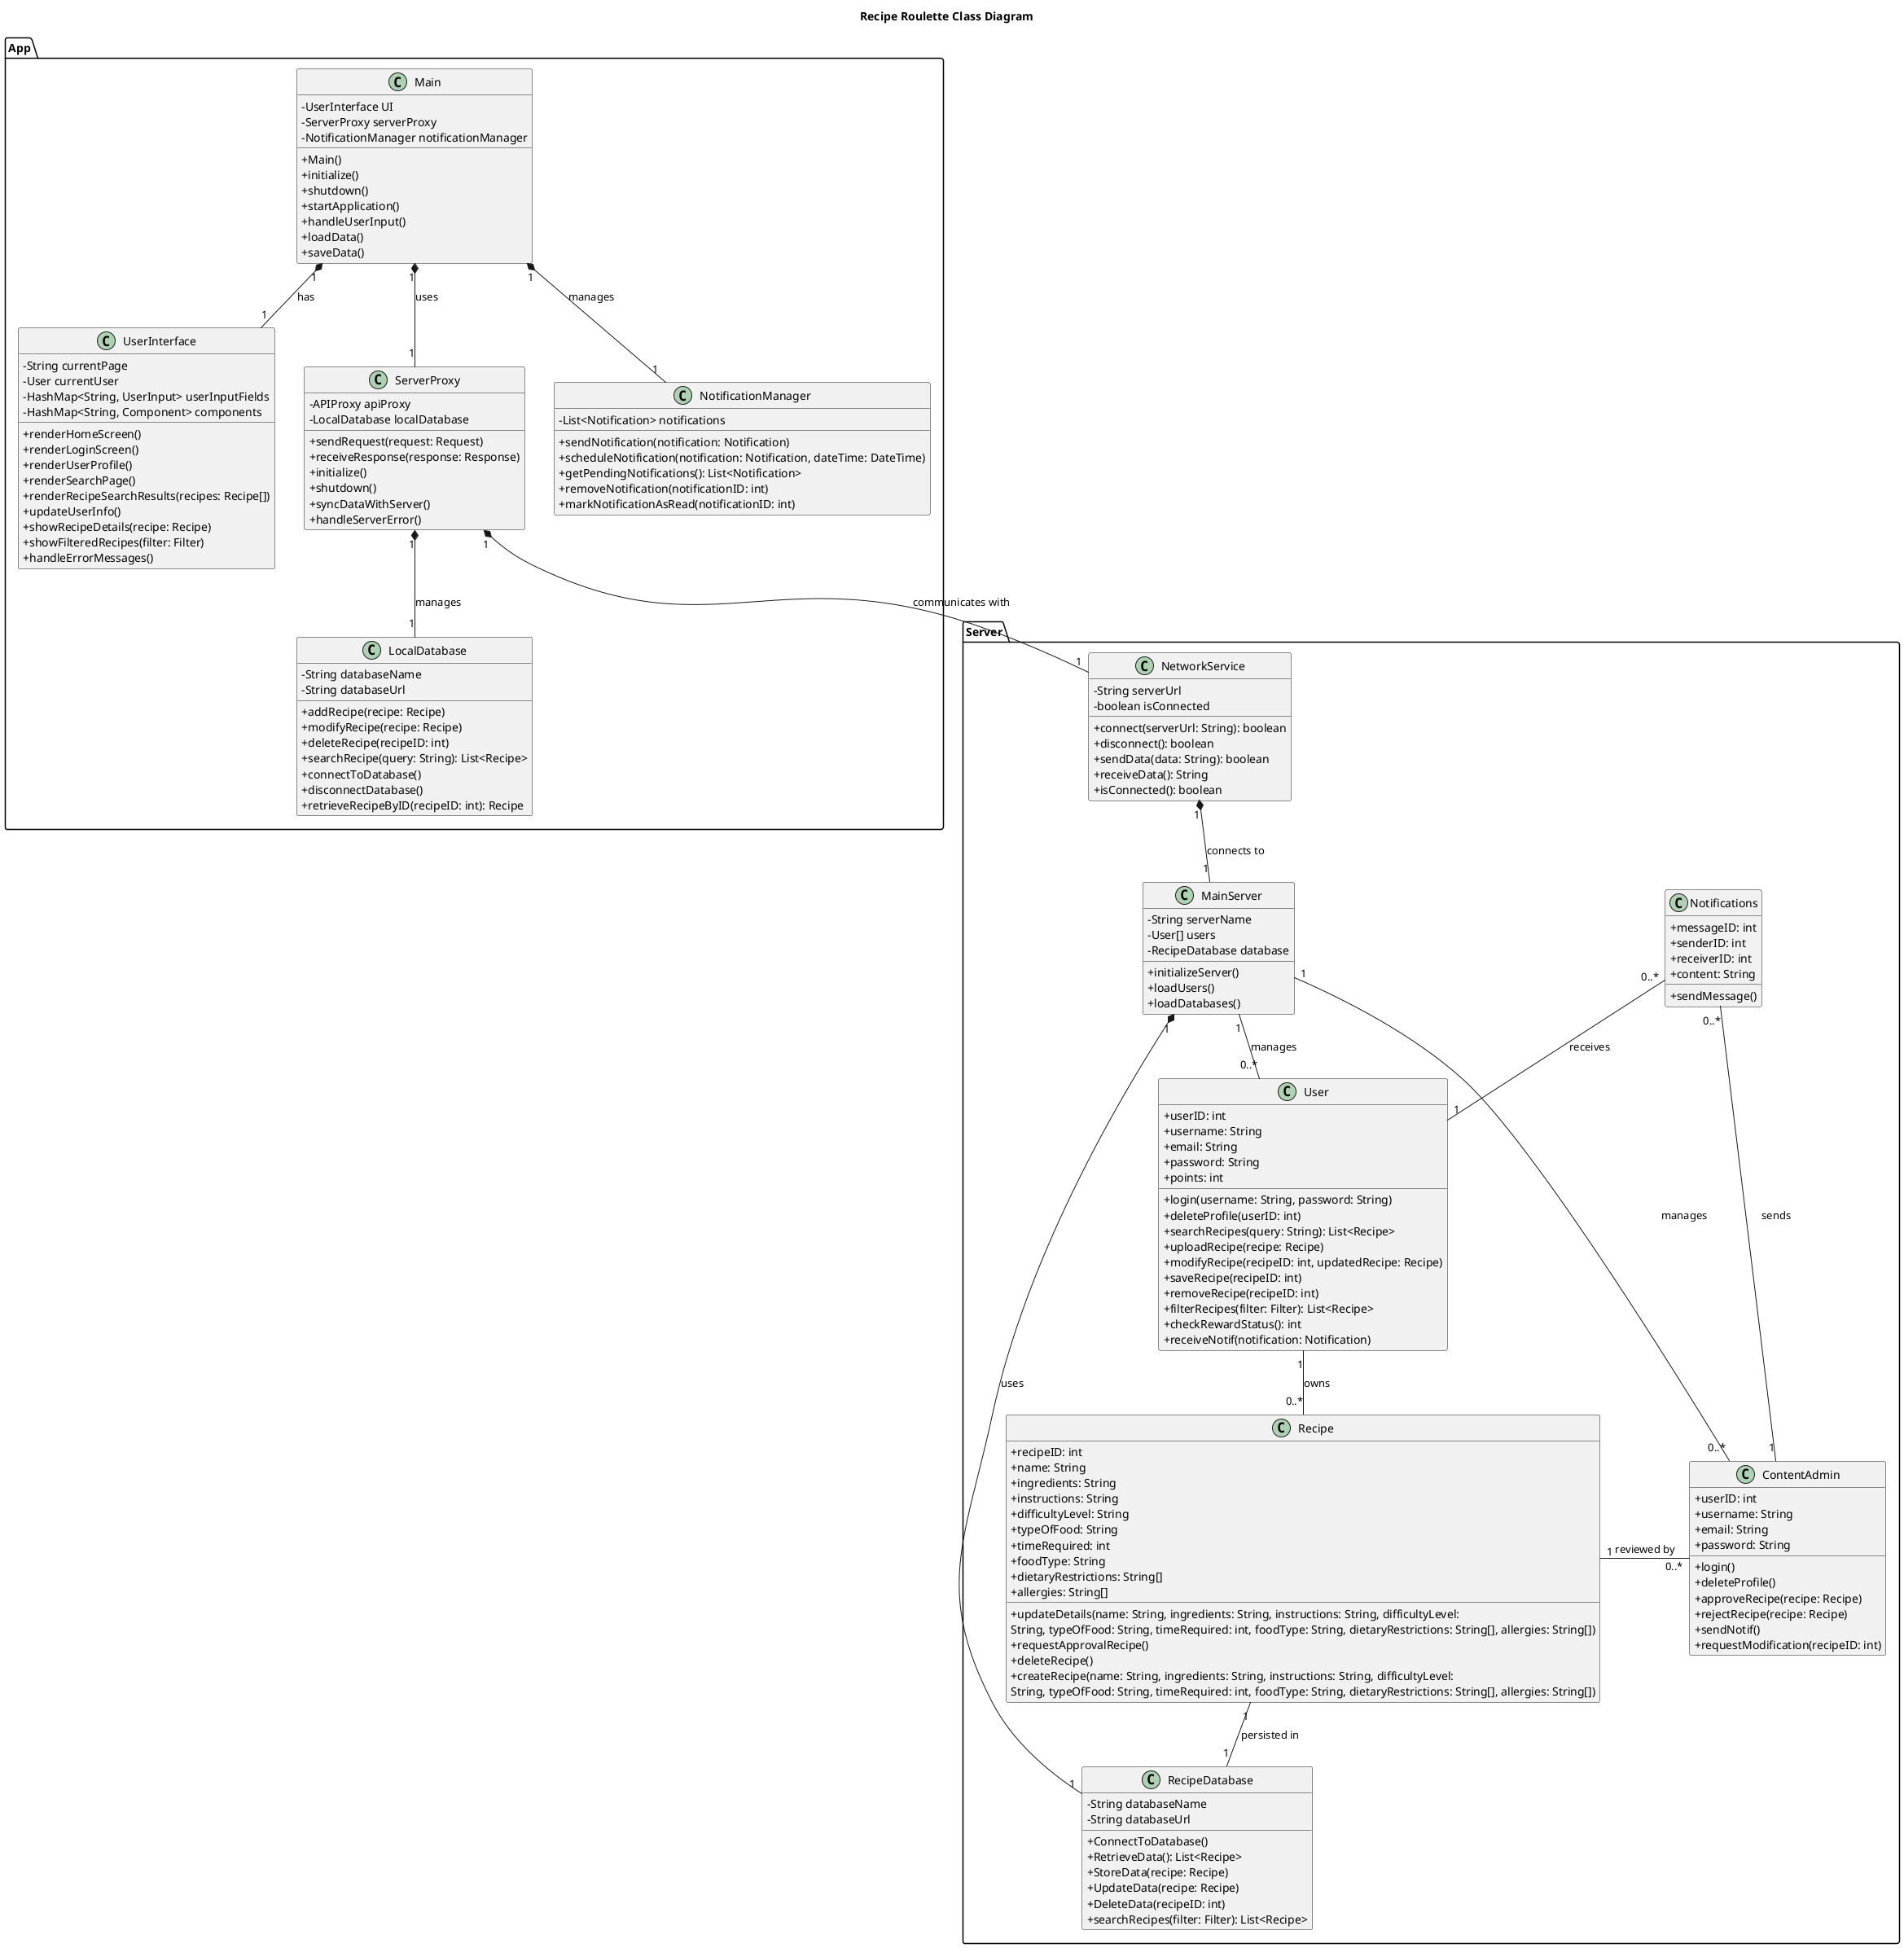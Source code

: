 @startuml
skinparam classAttributeIconSize 0
Title: Recipe Roulette Class Diagram

package "App" {

    class Main {
        - UserInterface UI
        - ServerProxy serverProxy
        - NotificationManager notificationManager
        +Main()
        +initialize()
        +shutdown()
        +startApplication()
        +handleUserInput()
        +loadData()
        +saveData()
    }

    class UserInterface {
        -String currentPage
        -User currentUser
        -HashMap<String, UserInput> userInputFields
        -HashMap<String, Component> components
        + renderHomeScreen()
        + renderLoginScreen()
        + renderUserProfile()
        + renderSearchPage()
        + renderRecipeSearchResults(recipes: Recipe[])
        + updateUserInfo()
        + showRecipeDetails(recipe: Recipe)
        + showFilteredRecipes(filter: Filter)
        + handleErrorMessages()
    }

    class ServerProxy {
        - APIProxy apiProxy
        - LocalDatabase localDatabase
        + sendRequest(request: Request)
        + receiveResponse(response: Response)
        + initialize()
        + shutdown()
        + syncDataWithServer()
        + handleServerError()
    }


class LocalDatabase {
        -String databaseName
        -String databaseUrl
    + addRecipe(recipe: Recipe)
    + modifyRecipe(recipe: Recipe)
    + deleteRecipe(recipeID: int)
    + searchRecipe(query: String): List<Recipe>
    + connectToDatabase()
    + disconnectDatabase()
    + retrieveRecipeByID(recipeID: int): Recipe
}
class NotificationManager {
    - List<Notification> notifications
    + sendNotification(notification: Notification)
    + scheduleNotification(notification: Notification, dateTime: DateTime)
    + getPendingNotifications(): List<Notification>
    + removeNotification(notificationID: int)
    + markNotificationAsRead(notificationID: int)
}

    Main "1" *-- "1" UserInterface : "has"
    Main "1" *-- "1" ServerProxy : "uses"
    Main "1" *-- "1" NotificationManager : "manages"
    ServerProxy "1" *-- "1" LocalDatabase : "manages"
}

package "Server" {

    class MainServer {
        -String serverName
        -User[] users
        -RecipeDatabase database
        +initializeServer()
        +loadUsers()
        +loadDatabases()
    }


class User {
    +userID: int
    +username: String
    +email: String
    +password: String
    +points: int
    +login(username: String, password: String)
    +deleteProfile(userID: int)
    +searchRecipes(query: String): List<Recipe>
    +uploadRecipe(recipe: Recipe)
    +modifyRecipe(recipeID: int, updatedRecipe: Recipe)
    +saveRecipe(recipeID: int)
    +removeRecipe(recipeID: int)
    +filterRecipes(filter: Filter): List<Recipe>
    +checkRewardStatus(): int
    +receiveNotif(notification: Notification)
}

class Recipe {
    +recipeID: int
    +name: String
    +ingredients: String
    +instructions: String
    +difficultyLevel: String
    +typeOfFood: String
    +timeRequired: int
    +foodType: String
    +dietaryRestrictions: String[]
    +allergies: String[]
    +updateDetails(name: String, ingredients: String, instructions: String, difficultyLevel: 
String, typeOfFood: String, timeRequired: int, foodType: String, dietaryRestrictions: String[], allergies: String[])
    +requestApprovalRecipe()
    +deleteRecipe()
    +createRecipe(name: String, ingredients: String, instructions: String, difficultyLevel:
 String, typeOfFood: String, timeRequired: int, foodType: String, dietaryRestrictions: String[], allergies: String[])
}

    class ContentAdmin {
        +userID: int
        +username: String
        +email: String
        +password: String
        +login()
        +deleteProfile()
        +approveRecipe(recipe: Recipe)
        +rejectRecipe(recipe: Recipe)
        +sendNotif()
        +requestModification(recipeID: int)
    }

    class Notifications {
        +messageID: int
        +senderID: int
        +receiverID: int
        +content: String
        +sendMessage()
    }


class RecipeDatabase {
    -String databaseName
    -String databaseUrl
    +ConnectToDatabase()
    +RetrieveData(): List<Recipe>
    +StoreData(recipe: Recipe)
    +UpdateData(recipe: Recipe)
    +DeleteData(recipeID: int)
    +searchRecipes(filter: Filter): List<Recipe>
}

class NetworkService {
    - String serverUrl
    - boolean isConnected
    + connect(serverUrl: String): boolean
    + disconnect(): boolean
    + sendData(data: String): boolean
    + receiveData(): String
    + isConnected(): boolean
}

    MainServer "1" -- "0..*" User : "manages"
    MainServer "1" -- "0..*" ContentAdmin : "manages"
    User "1" -- "0..*" Recipe : "owns"
    Recipe "1" -right- "0..*" ContentAdmin : "reviewed by"
    Recipe "1" -- "1" RecipeDatabase : "persisted in"
    Notifications "0..*" -- "1" ContentAdmin : "sends"
    Notifications "0..*" -- "1" User : "receives"
    MainServer "1" *-- "1" RecipeDatabase : "uses"
    ServerProxy "1" *-- "1" NetworkService : "communicates with"
    NetworkService "1" *-- "1" MainServer : "connects to"
}

@enduml
